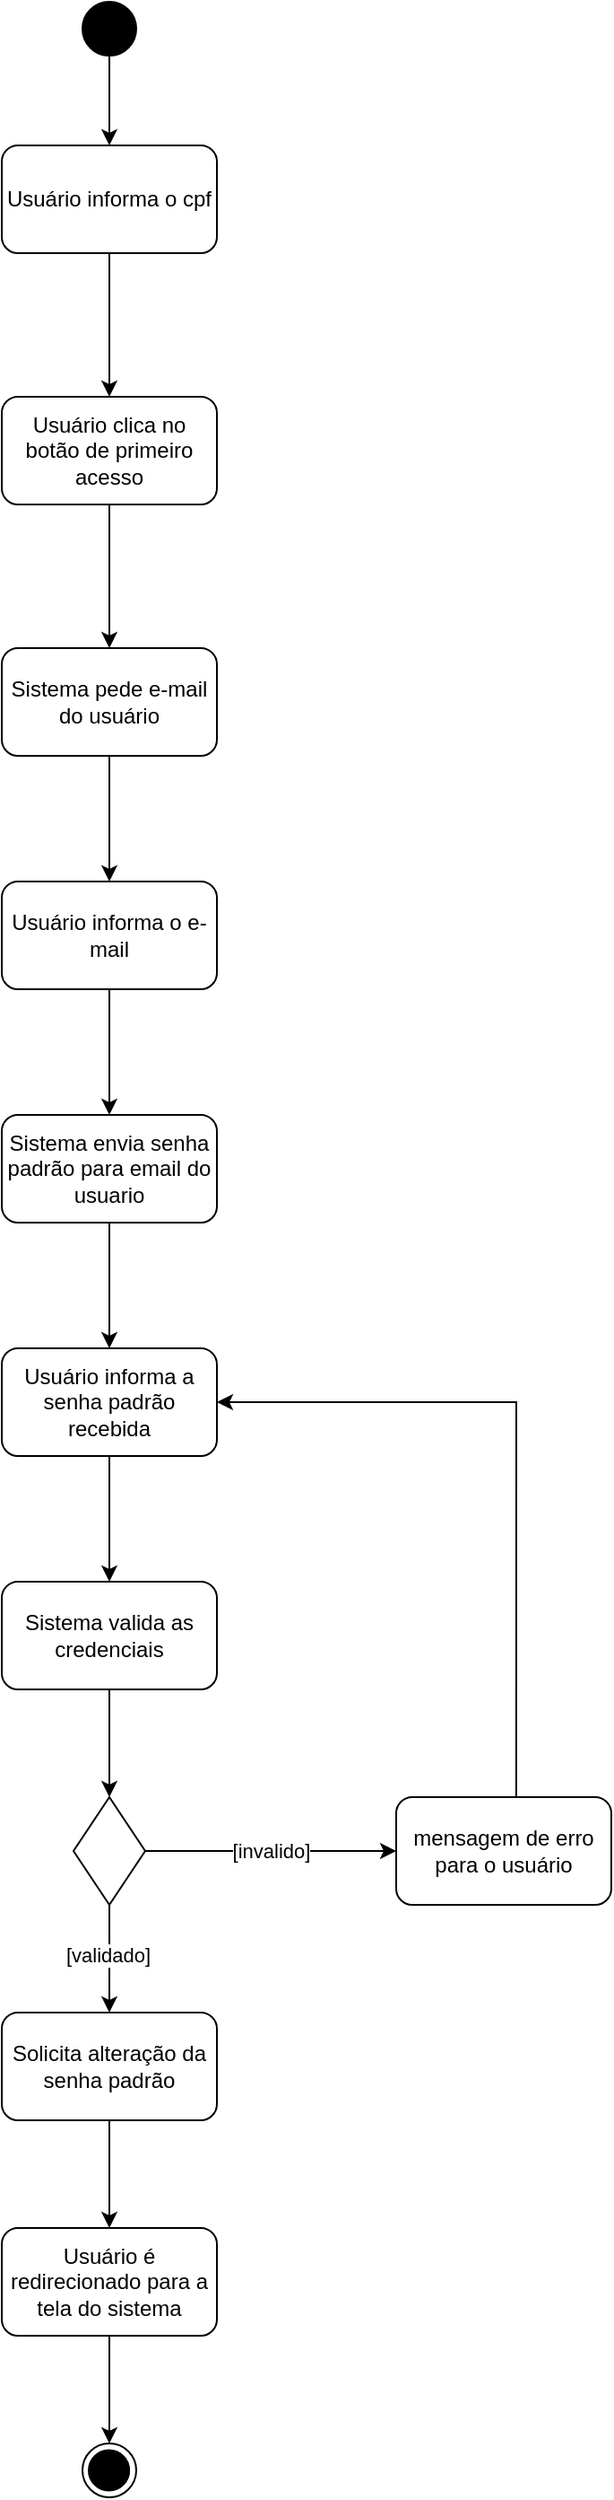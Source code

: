 <mxfile version="26.1.3">
  <diagram name="Página-1" id="A9NW-O0Ft4wsnN-HpUAg">
    <mxGraphModel dx="954" dy="1735" grid="1" gridSize="10" guides="1" tooltips="1" connect="1" arrows="1" fold="1" page="1" pageScale="1" pageWidth="827" pageHeight="1169" math="0" shadow="0">
      <root>
        <mxCell id="0" />
        <mxCell id="1" parent="0" />
        <mxCell id="u-mHMumUnYcgjxV2VFEE-1" style="edgeStyle=orthogonalEdgeStyle;rounded=0;orthogonalLoop=1;jettySize=auto;html=1;entryX=0.5;entryY=0;entryDx=0;entryDy=0;" edge="1" parent="1" source="u-mHMumUnYcgjxV2VFEE-2" target="u-mHMumUnYcgjxV2VFEE-4">
          <mxGeometry relative="1" as="geometry" />
        </mxCell>
        <mxCell id="u-mHMumUnYcgjxV2VFEE-2" value="" style="ellipse;whiteSpace=wrap;html=1;aspect=fixed;fillColor=#000000;" vertex="1" parent="1">
          <mxGeometry x="445" y="-1120" width="30" height="30" as="geometry" />
        </mxCell>
        <mxCell id="u-mHMumUnYcgjxV2VFEE-3" value="" style="edgeStyle=orthogonalEdgeStyle;rounded=0;orthogonalLoop=1;jettySize=auto;html=1;" edge="1" parent="1" source="u-mHMumUnYcgjxV2VFEE-4" target="u-mHMumUnYcgjxV2VFEE-6">
          <mxGeometry relative="1" as="geometry" />
        </mxCell>
        <mxCell id="u-mHMumUnYcgjxV2VFEE-4" value="Usuário informa o cpf" style="rounded=1;whiteSpace=wrap;html=1;" vertex="1" parent="1">
          <mxGeometry x="400" y="-1040" width="120" height="60" as="geometry" />
        </mxCell>
        <mxCell id="u-mHMumUnYcgjxV2VFEE-5" value="" style="edgeStyle=orthogonalEdgeStyle;rounded=0;orthogonalLoop=1;jettySize=auto;html=1;" edge="1" parent="1" source="u-mHMumUnYcgjxV2VFEE-6" target="u-mHMumUnYcgjxV2VFEE-28">
          <mxGeometry relative="1" as="geometry" />
        </mxCell>
        <mxCell id="u-mHMumUnYcgjxV2VFEE-6" value="Usuário clica no botão de primeiro acesso" style="whiteSpace=wrap;html=1;rounded=1;" vertex="1" parent="1">
          <mxGeometry x="400" y="-900" width="120" height="60" as="geometry" />
        </mxCell>
        <mxCell id="u-mHMumUnYcgjxV2VFEE-7" value="" style="edgeStyle=orthogonalEdgeStyle;rounded=0;orthogonalLoop=1;jettySize=auto;html=1;exitX=0.5;exitY=1;exitDx=0;exitDy=0;" edge="1" parent="1" source="u-mHMumUnYcgjxV2VFEE-8" target="u-mHMumUnYcgjxV2VFEE-10">
          <mxGeometry relative="1" as="geometry">
            <mxPoint x="750" y="100" as="sourcePoint" />
          </mxGeometry>
        </mxCell>
        <mxCell id="u-mHMumUnYcgjxV2VFEE-8" value="Sistema envia senha padrão para email do usuario" style="whiteSpace=wrap;html=1;rounded=1;" vertex="1" parent="1">
          <mxGeometry x="400" y="-500" width="120" height="60" as="geometry" />
        </mxCell>
        <mxCell id="u-mHMumUnYcgjxV2VFEE-9" value="" style="edgeStyle=orthogonalEdgeStyle;rounded=0;orthogonalLoop=1;jettySize=auto;html=1;" edge="1" parent="1" source="u-mHMumUnYcgjxV2VFEE-10" target="u-mHMumUnYcgjxV2VFEE-12">
          <mxGeometry relative="1" as="geometry" />
        </mxCell>
        <mxCell id="u-mHMumUnYcgjxV2VFEE-10" value="Usuário informa a senha padrão recebida" style="whiteSpace=wrap;html=1;rounded=1;" vertex="1" parent="1">
          <mxGeometry x="400" y="-370" width="120" height="60" as="geometry" />
        </mxCell>
        <mxCell id="u-mHMumUnYcgjxV2VFEE-11" value="" style="edgeStyle=orthogonalEdgeStyle;rounded=0;orthogonalLoop=1;jettySize=auto;html=1;entryX=0.5;entryY=0;entryDx=0;entryDy=0;" edge="1" parent="1" source="u-mHMumUnYcgjxV2VFEE-12" target="u-mHMumUnYcgjxV2VFEE-26">
          <mxGeometry relative="1" as="geometry">
            <mxPoint x="440" y="-20" as="targetPoint" />
          </mxGeometry>
        </mxCell>
        <mxCell id="u-mHMumUnYcgjxV2VFEE-12" value="Sistema valida as credenciais" style="whiteSpace=wrap;html=1;rounded=1;" vertex="1" parent="1">
          <mxGeometry x="400" y="-240" width="120" height="60" as="geometry" />
        </mxCell>
        <mxCell id="u-mHMumUnYcgjxV2VFEE-13" value="" style="edgeStyle=orthogonalEdgeStyle;rounded=0;orthogonalLoop=1;jettySize=auto;html=1;exitX=1;exitY=0.5;exitDx=0;exitDy=0;" edge="1" parent="1" source="u-mHMumUnYcgjxV2VFEE-26" target="u-mHMumUnYcgjxV2VFEE-18">
          <mxGeometry relative="1" as="geometry">
            <mxPoint x="480" y="20" as="sourcePoint" />
          </mxGeometry>
        </mxCell>
        <mxCell id="u-mHMumUnYcgjxV2VFEE-14" value="[invalido]" style="edgeLabel;html=1;align=center;verticalAlign=middle;resizable=0;points=[];" vertex="1" connectable="0" parent="u-mHMumUnYcgjxV2VFEE-13">
          <mxGeometry relative="1" as="geometry">
            <mxPoint as="offset" />
          </mxGeometry>
        </mxCell>
        <mxCell id="u-mHMumUnYcgjxV2VFEE-15" value="" style="edgeStyle=orthogonalEdgeStyle;rounded=0;orthogonalLoop=1;jettySize=auto;html=1;exitX=0.5;exitY=1;exitDx=0;exitDy=0;" edge="1" parent="1" source="u-mHMumUnYcgjxV2VFEE-26" target="u-mHMumUnYcgjxV2VFEE-20">
          <mxGeometry relative="1" as="geometry">
            <mxPoint x="440" y="60" as="sourcePoint" />
          </mxGeometry>
        </mxCell>
        <mxCell id="u-mHMumUnYcgjxV2VFEE-16" value="[validado]" style="edgeLabel;html=1;align=center;verticalAlign=middle;resizable=0;points=[];" vertex="1" connectable="0" parent="u-mHMumUnYcgjxV2VFEE-15">
          <mxGeometry x="-0.089" y="-1" relative="1" as="geometry">
            <mxPoint as="offset" />
          </mxGeometry>
        </mxCell>
        <mxCell id="u-mHMumUnYcgjxV2VFEE-17" style="edgeStyle=orthogonalEdgeStyle;rounded=0;orthogonalLoop=1;jettySize=auto;html=1;entryX=1;entryY=0.5;entryDx=0;entryDy=0;exitX=0.558;exitY=0;exitDx=0;exitDy=0;exitPerimeter=0;" edge="1" parent="1" source="u-mHMumUnYcgjxV2VFEE-18" target="u-mHMumUnYcgjxV2VFEE-10">
          <mxGeometry relative="1" as="geometry">
            <mxPoint x="730" y="-40" as="sourcePoint" />
            <mxPoint x="610" y="-320" as="targetPoint" />
          </mxGeometry>
        </mxCell>
        <mxCell id="u-mHMumUnYcgjxV2VFEE-18" value="mensagem de erro para o usuário" style="whiteSpace=wrap;html=1;rounded=1;" vertex="1" parent="1">
          <mxGeometry x="620" y="-120" width="120" height="60" as="geometry" />
        </mxCell>
        <mxCell id="u-mHMumUnYcgjxV2VFEE-19" value="" style="edgeStyle=orthogonalEdgeStyle;rounded=0;orthogonalLoop=1;jettySize=auto;html=1;" edge="1" parent="1" source="u-mHMumUnYcgjxV2VFEE-20" target="u-mHMumUnYcgjxV2VFEE-22">
          <mxGeometry relative="1" as="geometry" />
        </mxCell>
        <mxCell id="u-mHMumUnYcgjxV2VFEE-20" value="Solicita alteração da senha padrão" style="whiteSpace=wrap;html=1;rounded=1;" vertex="1" parent="1">
          <mxGeometry x="400" width="120" height="60" as="geometry" />
        </mxCell>
        <mxCell id="u-mHMumUnYcgjxV2VFEE-21" style="edgeStyle=orthogonalEdgeStyle;rounded=0;orthogonalLoop=1;jettySize=auto;html=1;entryX=0.5;entryY=0;entryDx=0;entryDy=0;" edge="1" parent="1" source="u-mHMumUnYcgjxV2VFEE-22" target="u-mHMumUnYcgjxV2VFEE-24">
          <mxGeometry relative="1" as="geometry" />
        </mxCell>
        <mxCell id="u-mHMumUnYcgjxV2VFEE-22" value="Usuário é redirecionado para a tela do sistema" style="whiteSpace=wrap;html=1;rounded=1;" vertex="1" parent="1">
          <mxGeometry x="400" y="120" width="120" height="60" as="geometry" />
        </mxCell>
        <mxCell id="u-mHMumUnYcgjxV2VFEE-23" value="" style="group" vertex="1" connectable="0" parent="1">
          <mxGeometry x="445" y="240" width="30" height="30" as="geometry" />
        </mxCell>
        <mxCell id="u-mHMumUnYcgjxV2VFEE-24" value="" style="ellipse;shape=doubleEllipse;whiteSpace=wrap;html=1;aspect=fixed;fillColor=#FFFFFF;" vertex="1" parent="u-mHMumUnYcgjxV2VFEE-23">
          <mxGeometry width="30" height="30" as="geometry" />
        </mxCell>
        <mxCell id="u-mHMumUnYcgjxV2VFEE-25" value="" style="ellipse;shape=doubleEllipse;whiteSpace=wrap;html=1;aspect=fixed;fillColor=#000000;" vertex="1" parent="u-mHMumUnYcgjxV2VFEE-23">
          <mxGeometry x="3.5" y="3.75" width="22.5" height="22.5" as="geometry" />
        </mxCell>
        <mxCell id="u-mHMumUnYcgjxV2VFEE-26" value="" style="rhombus;whiteSpace=wrap;html=1;" vertex="1" parent="1">
          <mxGeometry x="440" y="-120" width="40" height="60" as="geometry" />
        </mxCell>
        <mxCell id="u-mHMumUnYcgjxV2VFEE-27" value="" style="edgeStyle=orthogonalEdgeStyle;rounded=0;orthogonalLoop=1;jettySize=auto;html=1;" edge="1" parent="1" source="u-mHMumUnYcgjxV2VFEE-28" target="u-mHMumUnYcgjxV2VFEE-30">
          <mxGeometry relative="1" as="geometry" />
        </mxCell>
        <mxCell id="u-mHMumUnYcgjxV2VFEE-28" value="Sistema pede e-mail do usuário" style="whiteSpace=wrap;html=1;rounded=1;" vertex="1" parent="1">
          <mxGeometry x="400" y="-760" width="120" height="60" as="geometry" />
        </mxCell>
        <mxCell id="u-mHMumUnYcgjxV2VFEE-29" style="edgeStyle=orthogonalEdgeStyle;rounded=0;orthogonalLoop=1;jettySize=auto;html=1;exitX=0.5;exitY=1;exitDx=0;exitDy=0;entryX=0.5;entryY=0;entryDx=0;entryDy=0;" edge="1" parent="1" source="u-mHMumUnYcgjxV2VFEE-30" target="u-mHMumUnYcgjxV2VFEE-8">
          <mxGeometry relative="1" as="geometry" />
        </mxCell>
        <mxCell id="u-mHMumUnYcgjxV2VFEE-30" value="Usuário informa o e-mail" style="whiteSpace=wrap;html=1;rounded=1;" vertex="1" parent="1">
          <mxGeometry x="400" y="-630" width="120" height="60" as="geometry" />
        </mxCell>
      </root>
    </mxGraphModel>
  </diagram>
</mxfile>
